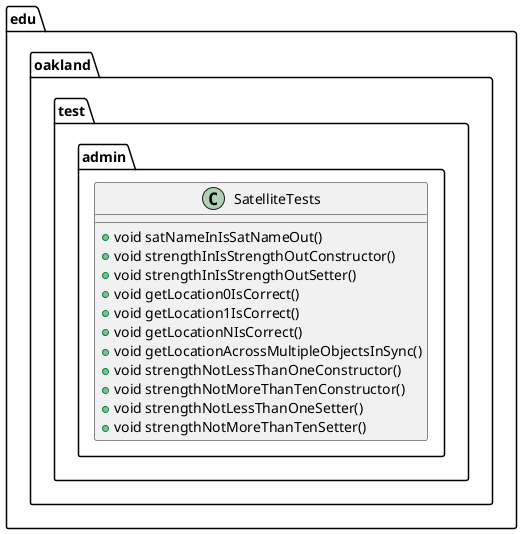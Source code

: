 @startuml SatelliteTests

package edu.oakland.test.admin {
    class SatelliteTests {
       + void satNameInIsSatNameOut()
       + void strengthInIsStrengthOutConstructor()
       + void strengthInIsStrengthOutSetter()
       + void getLocation0IsCorrect()
       + void getLocation1IsCorrect()
       + void getLocationNIsCorrect()
       + void getLocationAcrossMultipleObjectsInSync()
       + void strengthNotLessThanOneConstructor()
       + void strengthNotMoreThanTenConstructor()
       + void strengthNotLessThanOneSetter()
       + void strengthNotMoreThanTenSetter()
    }
}

@enduml
